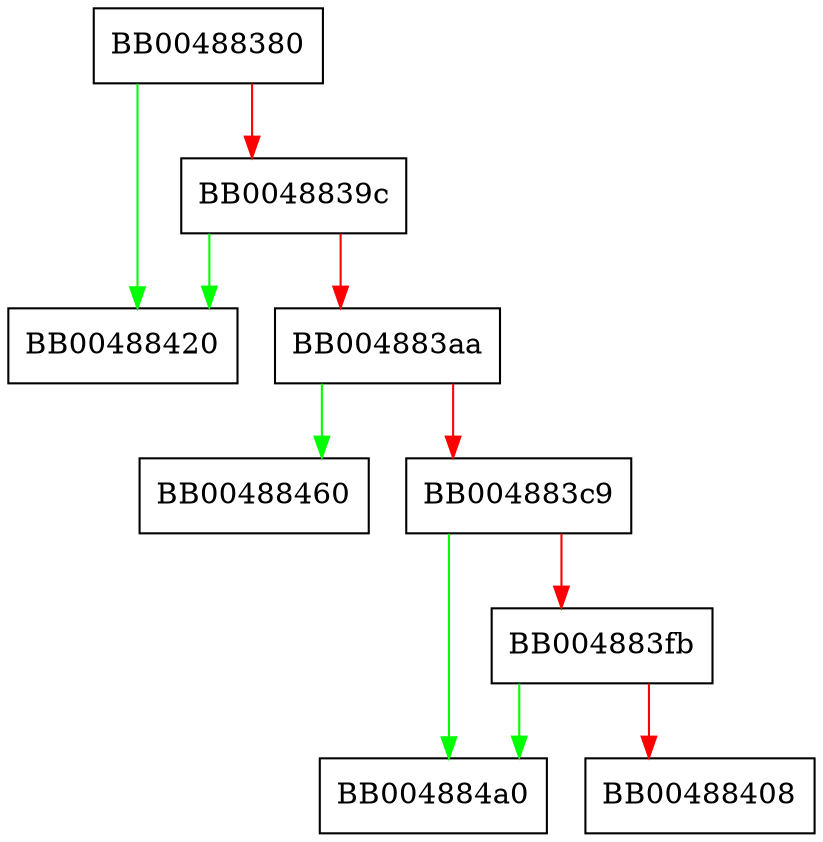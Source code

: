 digraph SSL_CTX_set_ssl_version {
  node [shape="box"];
  graph [splines=ortho];
  BB00488380 -> BB00488420 [color="green"];
  BB00488380 -> BB0048839c [color="red"];
  BB0048839c -> BB00488420 [color="green"];
  BB0048839c -> BB004883aa [color="red"];
  BB004883aa -> BB00488460 [color="green"];
  BB004883aa -> BB004883c9 [color="red"];
  BB004883c9 -> BB004884a0 [color="green"];
  BB004883c9 -> BB004883fb [color="red"];
  BB004883fb -> BB004884a0 [color="green"];
  BB004883fb -> BB00488408 [color="red"];
}